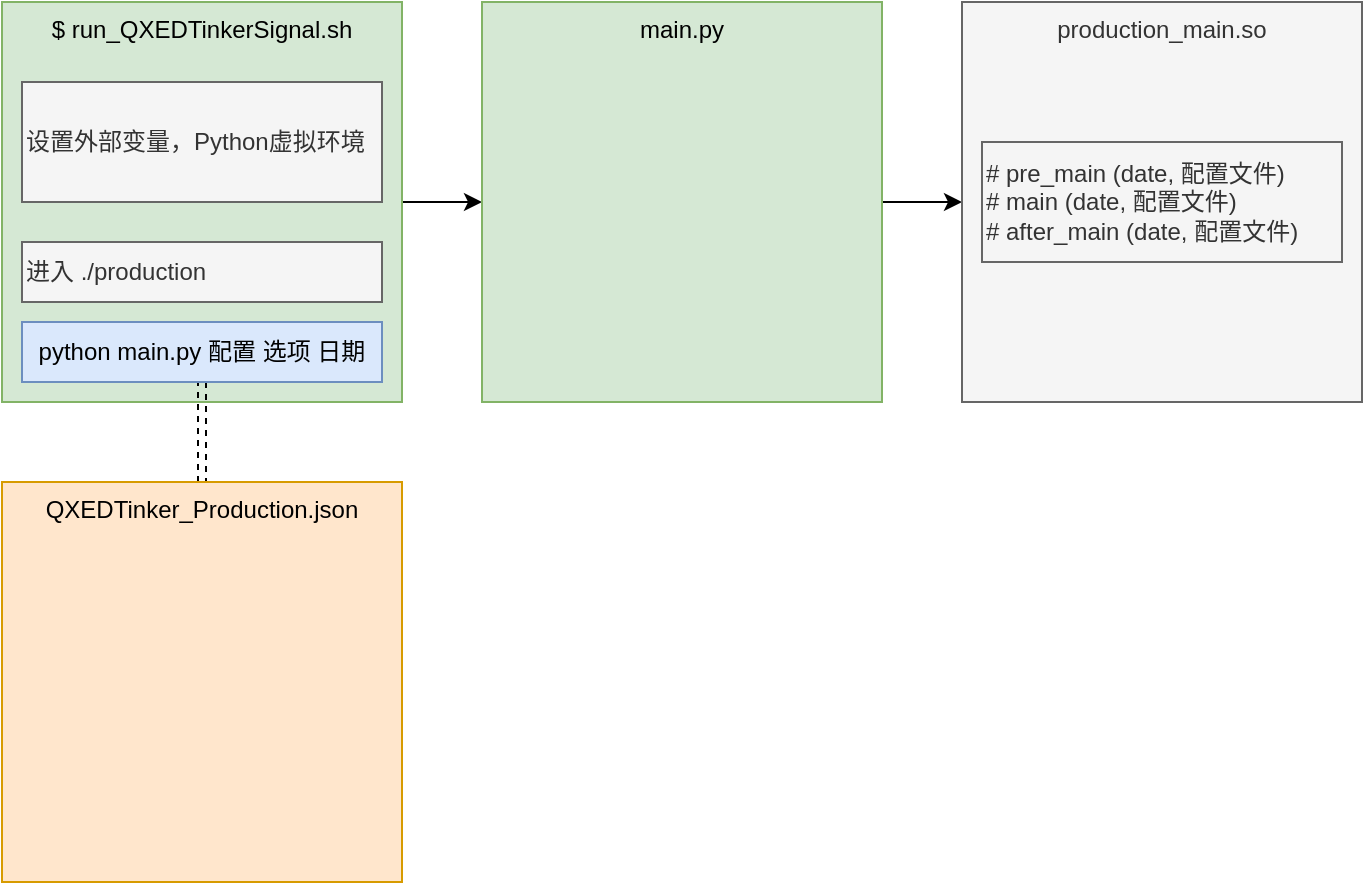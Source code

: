 <mxfile version="26.1.0" pages="2">
  <diagram name="Production 全流程" id="ZbFaUCpYVwPZRvXz7Jxa">
    <mxGraphModel dx="1259" dy="662" grid="1" gridSize="10" guides="1" tooltips="1" connect="1" arrows="1" fold="1" page="0" pageScale="1" pageWidth="827" pageHeight="1169" math="0" shadow="0">
      <root>
        <mxCell id="0" />
        <mxCell id="1" parent="0" />
        <mxCell id="Holn0UjStWFtkLR8ibo9-8" style="edgeStyle=orthogonalEdgeStyle;rounded=0;orthogonalLoop=1;jettySize=auto;html=1;exitX=1;exitY=0.5;exitDx=0;exitDy=0;" edge="1" parent="1" source="Holn0UjStWFtkLR8ibo9-1" target="Holn0UjStWFtkLR8ibo9-4">
          <mxGeometry relative="1" as="geometry" />
        </mxCell>
        <mxCell id="Holn0UjStWFtkLR8ibo9-1" value="$ run_QXEDTinkerSignal.sh" style="rounded=0;whiteSpace=wrap;html=1;verticalAlign=top;fillColor=#d5e8d4;strokeColor=#82b366;" vertex="1" parent="1">
          <mxGeometry x="80" y="240" width="200" height="200" as="geometry" />
        </mxCell>
        <mxCell id="Holn0UjStWFtkLR8ibo9-2" value="设置外部变量，Python虚拟环境" style="rounded=0;whiteSpace=wrap;html=1;align=left;fillColor=#f5f5f5;fontColor=#333333;strokeColor=#666666;" vertex="1" parent="1">
          <mxGeometry x="90" y="280" width="180" height="60" as="geometry" />
        </mxCell>
        <mxCell id="Holn0UjStWFtkLR8ibo9-3" value="进入 ./production" style="rounded=0;whiteSpace=wrap;html=1;align=left;fillColor=#f5f5f5;fontColor=#333333;strokeColor=#666666;" vertex="1" parent="1">
          <mxGeometry x="90" y="360" width="180" height="30" as="geometry" />
        </mxCell>
        <mxCell id="Holn0UjStWFtkLR8ibo9-10" style="edgeStyle=orthogonalEdgeStyle;rounded=0;orthogonalLoop=1;jettySize=auto;html=1;exitX=1;exitY=0.5;exitDx=0;exitDy=0;" edge="1" parent="1" source="Holn0UjStWFtkLR8ibo9-4" target="Holn0UjStWFtkLR8ibo9-6">
          <mxGeometry relative="1" as="geometry" />
        </mxCell>
        <mxCell id="Holn0UjStWFtkLR8ibo9-4" value="main.py" style="rounded=0;whiteSpace=wrap;html=1;verticalAlign=top;fillColor=#d5e8d4;strokeColor=#82b366;" vertex="1" parent="1">
          <mxGeometry x="320" y="240" width="200" height="200" as="geometry" />
        </mxCell>
        <mxCell id="Holn0UjStWFtkLR8ibo9-6" value="production_main.so" style="rounded=0;whiteSpace=wrap;html=1;verticalAlign=top;fillColor=#f5f5f5;fontColor=#333333;strokeColor=#666666;" vertex="1" parent="1">
          <mxGeometry x="560" y="240" width="200" height="200" as="geometry" />
        </mxCell>
        <mxCell id="Holn0UjStWFtkLR8ibo9-7" value="# pre_main (date, 配置文件)&lt;div&gt;# main&amp;nbsp;&lt;span style=&quot;background-color: transparent; color: light-dark(rgb(51, 51, 51), rgb(193, 193, 193));&quot;&gt;(date, 配置文件)&lt;/span&gt;&lt;/div&gt;&lt;div&gt;# after_main&amp;nbsp;&lt;span style=&quot;background-color: transparent; color: light-dark(rgb(51, 51, 51), rgb(193, 193, 193));&quot;&gt;(date, 配置文件)&lt;/span&gt;&lt;/div&gt;" style="rounded=0;whiteSpace=wrap;html=1;align=left;fillColor=#f5f5f5;fontColor=#333333;strokeColor=#666666;" vertex="1" parent="1">
          <mxGeometry x="570" y="310" width="180" height="60" as="geometry" />
        </mxCell>
        <mxCell id="Holn0UjStWFtkLR8ibo9-14" style="edgeStyle=orthogonalEdgeStyle;rounded=0;orthogonalLoop=1;jettySize=auto;html=1;exitX=0.5;exitY=0;exitDx=0;exitDy=0;dashed=1;shape=link;" edge="1" parent="1" source="Holn0UjStWFtkLR8ibo9-11" target="Holn0UjStWFtkLR8ibo9-12">
          <mxGeometry relative="1" as="geometry" />
        </mxCell>
        <mxCell id="Holn0UjStWFtkLR8ibo9-11" value="QXEDTinker_Production.json" style="rounded=0;whiteSpace=wrap;html=1;verticalAlign=top;fillColor=#ffe6cc;strokeColor=#d79b00;" vertex="1" parent="1">
          <mxGeometry x="80" y="480" width="200" height="200" as="geometry" />
        </mxCell>
        <mxCell id="Holn0UjStWFtkLR8ibo9-12" value="&lt;span style=&quot;text-align: left;&quot;&gt;python main.py 配置 选项 日期&lt;/span&gt;" style="rounded=0;whiteSpace=wrap;html=1;fillColor=#dae8fc;strokeColor=#6c8ebf;" vertex="1" parent="1">
          <mxGeometry x="90" y="400" width="180" height="30" as="geometry" />
        </mxCell>
      </root>
    </mxGraphModel>
  </diagram>
  <diagram id="kGvRejj9dLNZvSEhZGKv" name="data_reader">
    <mxGraphModel dx="2059" dy="1062" grid="1" gridSize="10" guides="1" tooltips="1" connect="1" arrows="1" fold="1" page="0" pageScale="1" pageWidth="827" pageHeight="1169" math="0" shadow="0">
      <root>
        <mxCell id="0" />
        <mxCell id="1" parent="0" />
        <mxCell id="V9FJqCmlLuENBh-RQ5aB-5" style="edgeStyle=orthogonalEdgeStyle;rounded=0;orthogonalLoop=1;jettySize=auto;html=1;exitX=1;exitY=0.5;exitDx=0;exitDy=0;entryX=0;entryY=0.5;entryDx=0;entryDy=0;" edge="1" parent="1" source="V9FJqCmlLuENBh-RQ5aB-2" target="V9FJqCmlLuENBh-RQ5aB-3">
          <mxGeometry relative="1" as="geometry" />
        </mxCell>
        <mxCell id="V9FJqCmlLuENBh-RQ5aB-6" style="edgeStyle=orthogonalEdgeStyle;rounded=0;orthogonalLoop=1;jettySize=auto;html=1;exitX=1;exitY=0.5;exitDx=0;exitDy=0;entryX=0;entryY=0.5;entryDx=0;entryDy=0;" edge="1" parent="1" source="V9FJqCmlLuENBh-RQ5aB-2" target="V9FJqCmlLuENBh-RQ5aB-4">
          <mxGeometry relative="1" as="geometry" />
        </mxCell>
        <mxCell id="V9FJqCmlLuENBh-RQ5aB-2" value="reader分为两类" style="rounded=0;whiteSpace=wrap;html=1;" vertex="1" parent="1">
          <mxGeometry x="-520" y="-160" width="120" height="40" as="geometry" />
        </mxCell>
        <mxCell id="V9FJqCmlLuENBh-RQ5aB-3" value="FactorReader" style="rounded=0;whiteSpace=wrap;html=1;verticalAlign=top;fontStyle=1" vertex="1" parent="1">
          <mxGeometry x="-300" y="-330" width="920" height="560" as="geometry" />
        </mxCell>
        <mxCell id="V9FJqCmlLuENBh-RQ5aB-4" value="StockReader" style="rounded=0;whiteSpace=wrap;html=1;verticalAlign=top;fontStyle=1" vertex="1" parent="1">
          <mxGeometry x="-320" y="400" width="360" height="280" as="geometry" />
        </mxCell>
        <mxCell id="V9FJqCmlLuENBh-RQ5aB-12" style="edgeStyle=orthogonalEdgeStyle;rounded=0;orthogonalLoop=1;jettySize=auto;html=1;exitX=1;exitY=0.5;exitDx=0;exitDy=0;" edge="1" parent="1" source="V9FJqCmlLuENBh-RQ5aB-7" target="V9FJqCmlLuENBh-RQ5aB-10">
          <mxGeometry relative="1" as="geometry" />
        </mxCell>
        <mxCell id="V9FJqCmlLuENBh-RQ5aB-13" style="edgeStyle=orthogonalEdgeStyle;rounded=0;orthogonalLoop=1;jettySize=auto;html=1;exitX=1;exitY=0.5;exitDx=0;exitDy=0;" edge="1" parent="1" source="V9FJqCmlLuENBh-RQ5aB-7" target="V9FJqCmlLuENBh-RQ5aB-11">
          <mxGeometry relative="1" as="geometry" />
        </mxCell>
        <mxCell id="V9FJqCmlLuENBh-RQ5aB-7" value="today_reader" style="rounded=0;whiteSpace=wrap;html=1;" vertex="1" parent="1">
          <mxGeometry x="-290" y="-250" width="120" height="40" as="geometry" />
        </mxCell>
        <mxCell id="V9FJqCmlLuENBh-RQ5aB-14" style="edgeStyle=orthogonalEdgeStyle;rounded=0;orthogonalLoop=1;jettySize=auto;html=1;exitX=1;exitY=0.5;exitDx=0;exitDy=0;" edge="1" parent="1" source="V9FJqCmlLuENBh-RQ5aB-8" target="V9FJqCmlLuENBh-RQ5aB-9">
          <mxGeometry relative="1" as="geometry" />
        </mxCell>
        <mxCell id="V9FJqCmlLuENBh-RQ5aB-8" value="history_reader" style="rounded=0;whiteSpace=wrap;html=1;" vertex="1" parent="1">
          <mxGeometry x="-290" y="-140" width="120" height="40" as="geometry" />
        </mxCell>
        <mxCell id="V9FJqCmlLuENBh-RQ5aB-9" value="DBFactorReader" style="rounded=0;whiteSpace=wrap;html=1;" vertex="1" parent="1">
          <mxGeometry x="-110" y="-140" width="120" height="40" as="geometry" />
        </mxCell>
        <mxCell id="V9FJqCmlLuENBh-RQ5aB-10" value="DBFactorReader" style="rounded=0;whiteSpace=wrap;html=1;" vertex="1" parent="1">
          <mxGeometry x="-110" y="-290" width="120" height="40" as="geometry" />
        </mxCell>
        <mxCell id="V9FJqCmlLuENBh-RQ5aB-11" value="AliveFactorReceiver" style="rounded=0;whiteSpace=wrap;html=1;" vertex="1" parent="1">
          <mxGeometry x="-110" y="-220" width="120" height="40" as="geometry" />
        </mxCell>
        <mxCell id="V9FJqCmlLuENBh-RQ5aB-22" value="" style="shape=process;whiteSpace=wrap;html=1;backgroundOutline=1;size=0.018;" vertex="1" parent="1">
          <mxGeometry x="20" y="-300" width="570" height="60" as="geometry" />
        </mxCell>
        <mxCell id="V9FJqCmlLuENBh-RQ5aB-15" value="DBIP" style="rounded=0;whiteSpace=wrap;html=1;" vertex="1" parent="1">
          <mxGeometry x="45" y="-285" width="50" height="30" as="geometry" />
        </mxCell>
        <mxCell id="V9FJqCmlLuENBh-RQ5aB-16" value="DBPort" style="rounded=0;whiteSpace=wrap;html=1;" vertex="1" parent="1">
          <mxGeometry x="115" y="-285" width="50" height="30" as="geometry" />
        </mxCell>
        <mxCell id="V9FJqCmlLuENBh-RQ5aB-17" value="USERNAME" style="rounded=0;whiteSpace=wrap;html=1;" vertex="1" parent="1">
          <mxGeometry x="185" y="-285" width="80" height="30" as="geometry" />
        </mxCell>
        <mxCell id="V9FJqCmlLuENBh-RQ5aB-18" value="PASSWORD" style="rounded=0;whiteSpace=wrap;html=1;" vertex="1" parent="1">
          <mxGeometry x="285" y="-285" width="80" height="30" as="geometry" />
        </mxCell>
        <mxCell id="V9FJqCmlLuENBh-RQ5aB-19" value="因子列表" style="rounded=0;whiteSpace=wrap;html=1;" vertex="1" parent="1">
          <mxGeometry x="385" y="-285" width="80" height="30" as="geometry" />
        </mxCell>
        <mxCell id="V9FJqCmlLuENBh-RQ5aB-20" value="并发数" style="rounded=0;whiteSpace=wrap;html=1;" vertex="1" parent="1">
          <mxGeometry x="485" y="-285" width="80" height="30" as="geometry" />
        </mxCell>
        <mxCell id="V9FJqCmlLuENBh-RQ5aB-23" value="" style="shape=process;whiteSpace=wrap;html=1;backgroundOutline=1;size=0.018;" vertex="1" parent="1">
          <mxGeometry x="20" y="-230" width="570" height="60" as="geometry" />
        </mxCell>
        <mxCell id="V9FJqCmlLuENBh-RQ5aB-24" value="DBIP" style="rounded=0;whiteSpace=wrap;html=1;" vertex="1" parent="1">
          <mxGeometry x="45" y="-215" width="50" height="30" as="geometry" />
        </mxCell>
        <mxCell id="V9FJqCmlLuENBh-RQ5aB-25" value="SERVER IP" style="rounded=0;whiteSpace=wrap;html=1;" vertex="1" parent="1">
          <mxGeometry x="115" y="-215" width="75" height="30" as="geometry" />
        </mxCell>
        <mxCell id="V9FJqCmlLuENBh-RQ5aB-30" value="SERVER PORT" style="rounded=0;whiteSpace=wrap;html=1;" vertex="1" parent="1">
          <mxGeometry x="210" y="-215" width="110" height="30" as="geometry" />
        </mxCell>
        <mxCell id="V9FJqCmlLuENBh-RQ5aB-31" value="因子列表" style="rounded=0;whiteSpace=wrap;html=1;" vertex="1" parent="1">
          <mxGeometry x="340" y="-215" width="75" height="30" as="geometry" />
        </mxCell>
        <mxCell id="V9FJqCmlLuENBh-RQ5aB-32" value="并发数" style="rounded=0;whiteSpace=wrap;html=1;" vertex="1" parent="1">
          <mxGeometry x="430" y="-215" width="80" height="30" as="geometry" />
        </mxCell>
        <mxCell id="V9FJqCmlLuENBh-RQ5aB-33" value="&lt;b&gt;factor meta&lt;/b&gt;" style="rounded=0;whiteSpace=wrap;html=1;verticalAlign=top;" vertex="1" parent="1">
          <mxGeometry x="880" y="-320" width="320" height="880" as="geometry" />
        </mxCell>
        <mxCell id="V9FJqCmlLuENBh-RQ5aB-79" value="" style="rounded=0;whiteSpace=wrap;html=1;fillColor=#ffe6cc;strokeColor=#d79b00;" vertex="1" parent="1">
          <mxGeometry x="900" y="-275" width="280" height="275" as="geometry" />
        </mxCell>
        <mxCell id="V9FJqCmlLuENBh-RQ5aB-60" value="MappedName" style="rounded=0;whiteSpace=wrap;html=1;fillColor=#f5f5f5;fontColor=#333333;strokeColor=#666666;" vertex="1" parent="1">
          <mxGeometry x="920" y="-260" width="120" height="30" as="geometry" />
        </mxCell>
        <mxCell id="V9FJqCmlLuENBh-RQ5aB-61" value="IND_A477" style="rounded=0;whiteSpace=wrap;html=1;" vertex="1" parent="1">
          <mxGeometry x="1040" y="-260" width="120" height="30" as="geometry" />
        </mxCell>
        <mxCell id="V9FJqCmlLuENBh-RQ5aB-62" value="IsValid" style="rounded=0;whiteSpace=wrap;html=1;fillColor=#f5f5f5;fontColor=#333333;strokeColor=#666666;" vertex="1" parent="1">
          <mxGeometry x="920" y="-230" width="120" height="30" as="geometry" />
        </mxCell>
        <mxCell id="V9FJqCmlLuENBh-RQ5aB-63" value="1" style="rounded=0;whiteSpace=wrap;html=1;" vertex="1" parent="1">
          <mxGeometry x="1040" y="-230" width="120" height="30" as="geometry" />
        </mxCell>
        <mxCell id="V9FJqCmlLuENBh-RQ5aB-66" value="Frequency" style="rounded=0;whiteSpace=wrap;html=1;fillColor=#f5f5f5;fontColor=#333333;strokeColor=#666666;" vertex="1" parent="1">
          <mxGeometry x="920" y="-200" width="120" height="30" as="geometry" />
        </mxCell>
        <mxCell id="V9FJqCmlLuENBh-RQ5aB-67" value="6" style="rounded=0;whiteSpace=wrap;html=1;" vertex="1" parent="1">
          <mxGeometry x="1040" y="-200" width="120" height="30" as="geometry" />
        </mxCell>
        <mxCell id="V9FJqCmlLuENBh-RQ5aB-68" value="SourceId" style="rounded=0;whiteSpace=wrap;html=1;fillColor=#f5f5f5;fontColor=#333333;strokeColor=#666666;" vertex="1" parent="1">
          <mxGeometry x="920" y="-170" width="120" height="30" as="geometry" />
        </mxCell>
        <mxCell id="V9FJqCmlLuENBh-RQ5aB-69" value="3" style="rounded=0;whiteSpace=wrap;html=1;" vertex="1" parent="1">
          <mxGeometry x="1040" y="-170" width="120" height="30" as="geometry" />
        </mxCell>
        <mxCell id="V9FJqCmlLuENBh-RQ5aB-70" value="DiMin" style="rounded=0;whiteSpace=wrap;html=1;fillColor=#f5f5f5;fontColor=#333333;strokeColor=#666666;" vertex="1" parent="1">
          <mxGeometry x="920" y="-140" width="120" height="30" as="geometry" />
        </mxCell>
        <mxCell id="V9FJqCmlLuENBh-RQ5aB-71" value="6856" style="rounded=0;whiteSpace=wrap;html=1;" vertex="1" parent="1">
          <mxGeometry x="1040" y="-140" width="120" height="30" as="geometry" />
        </mxCell>
        <mxCell id="V9FJqCmlLuENBh-RQ5aB-72" value="DiMax" style="rounded=0;whiteSpace=wrap;html=1;fillColor=#f5f5f5;fontColor=#333333;strokeColor=#666666;" vertex="1" parent="1">
          <mxGeometry x="920" y="-110" width="120" height="30" as="geometry" />
        </mxCell>
        <mxCell id="V9FJqCmlLuENBh-RQ5aB-73" value="8069" style="rounded=0;whiteSpace=wrap;html=1;" vertex="1" parent="1">
          <mxGeometry x="1040" y="-110" width="120" height="30" as="geometry" />
        </mxCell>
        <mxCell id="V9FJqCmlLuENBh-RQ5aB-74" value="TiType" style="rounded=0;whiteSpace=wrap;html=1;fillColor=#f5f5f5;fontColor=#333333;strokeColor=#666666;" vertex="1" parent="1">
          <mxGeometry x="920" y="-80" width="120" height="30" as="geometry" />
        </mxCell>
        <mxCell id="V9FJqCmlLuENBh-RQ5aB-75" value="961" style="rounded=0;whiteSpace=wrap;html=1;" vertex="1" parent="1">
          <mxGeometry x="1040" y="-80" width="120" height="30" as="geometry" />
        </mxCell>
        <mxCell id="V9FJqCmlLuENBh-RQ5aB-76" value="Version" style="rounded=0;whiteSpace=wrap;html=1;fillColor=#f5f5f5;fontColor=#333333;strokeColor=#666666;" vertex="1" parent="1">
          <mxGeometry x="920" y="-50" width="120" height="30" as="geometry" />
        </mxCell>
        <mxCell id="V9FJqCmlLuENBh-RQ5aB-77" value="1" style="rounded=0;whiteSpace=wrap;html=1;" vertex="1" parent="1">
          <mxGeometry x="1040" y="-50" width="120" height="30" as="geometry" />
        </mxCell>
        <mxCell id="V9FJqCmlLuENBh-RQ5aB-80" value="" style="rounded=0;whiteSpace=wrap;html=1;fillColor=#fff2cc;strokeColor=#d6b656;" vertex="1" parent="1">
          <mxGeometry x="900" width="280" height="275" as="geometry" />
        </mxCell>
        <mxCell id="V9FJqCmlLuENBh-RQ5aB-81" value="" style="rounded=0;whiteSpace=wrap;html=1;fillColor=#fff2cc;strokeColor=#d6b656;" vertex="1" parent="1">
          <mxGeometry x="900" y="275" width="280" height="275" as="geometry" />
        </mxCell>
      </root>
    </mxGraphModel>
  </diagram>
</mxfile>
